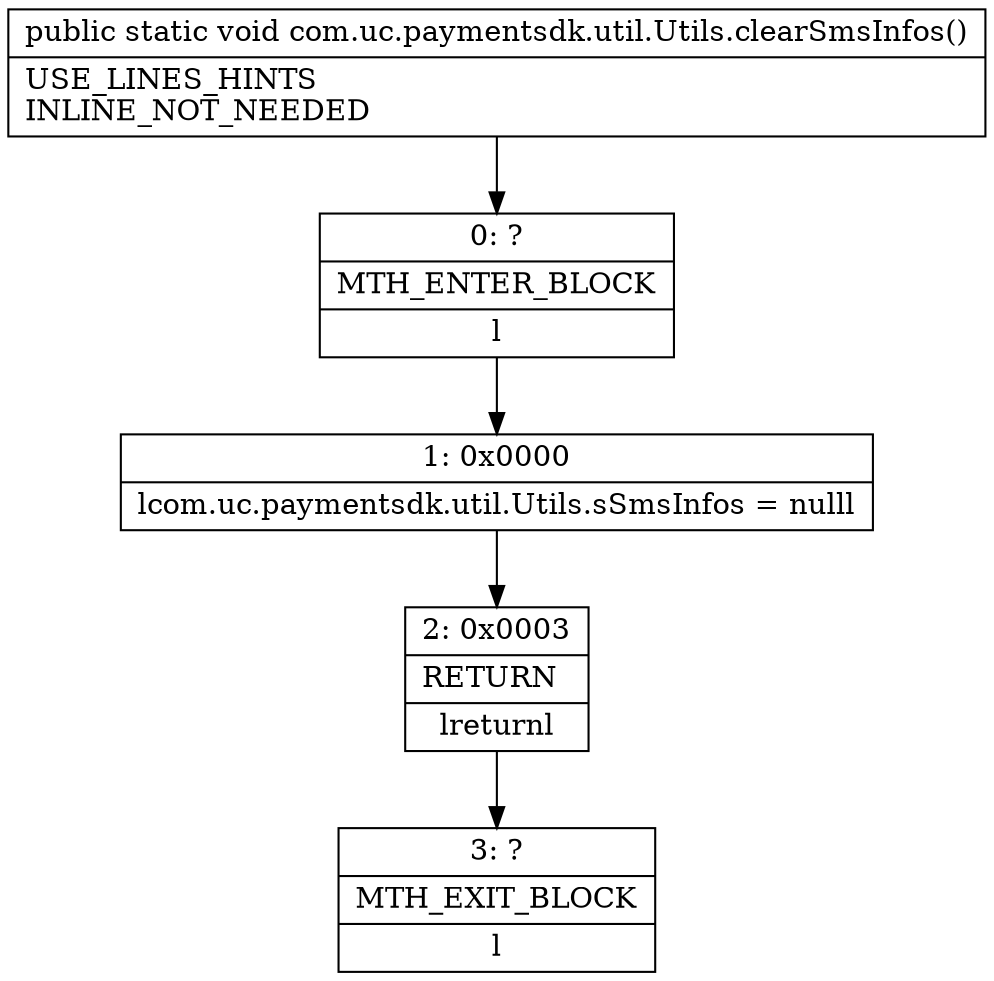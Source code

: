 digraph "CFG forcom.uc.paymentsdk.util.Utils.clearSmsInfos()V" {
Node_0 [shape=record,label="{0\:\ ?|MTH_ENTER_BLOCK\l|l}"];
Node_1 [shape=record,label="{1\:\ 0x0000|lcom.uc.paymentsdk.util.Utils.sSmsInfos = nulll}"];
Node_2 [shape=record,label="{2\:\ 0x0003|RETURN\l|lreturnl}"];
Node_3 [shape=record,label="{3\:\ ?|MTH_EXIT_BLOCK\l|l}"];
MethodNode[shape=record,label="{public static void com.uc.paymentsdk.util.Utils.clearSmsInfos()  | USE_LINES_HINTS\lINLINE_NOT_NEEDED\l}"];
MethodNode -> Node_0;
Node_0 -> Node_1;
Node_1 -> Node_2;
Node_2 -> Node_3;
}


